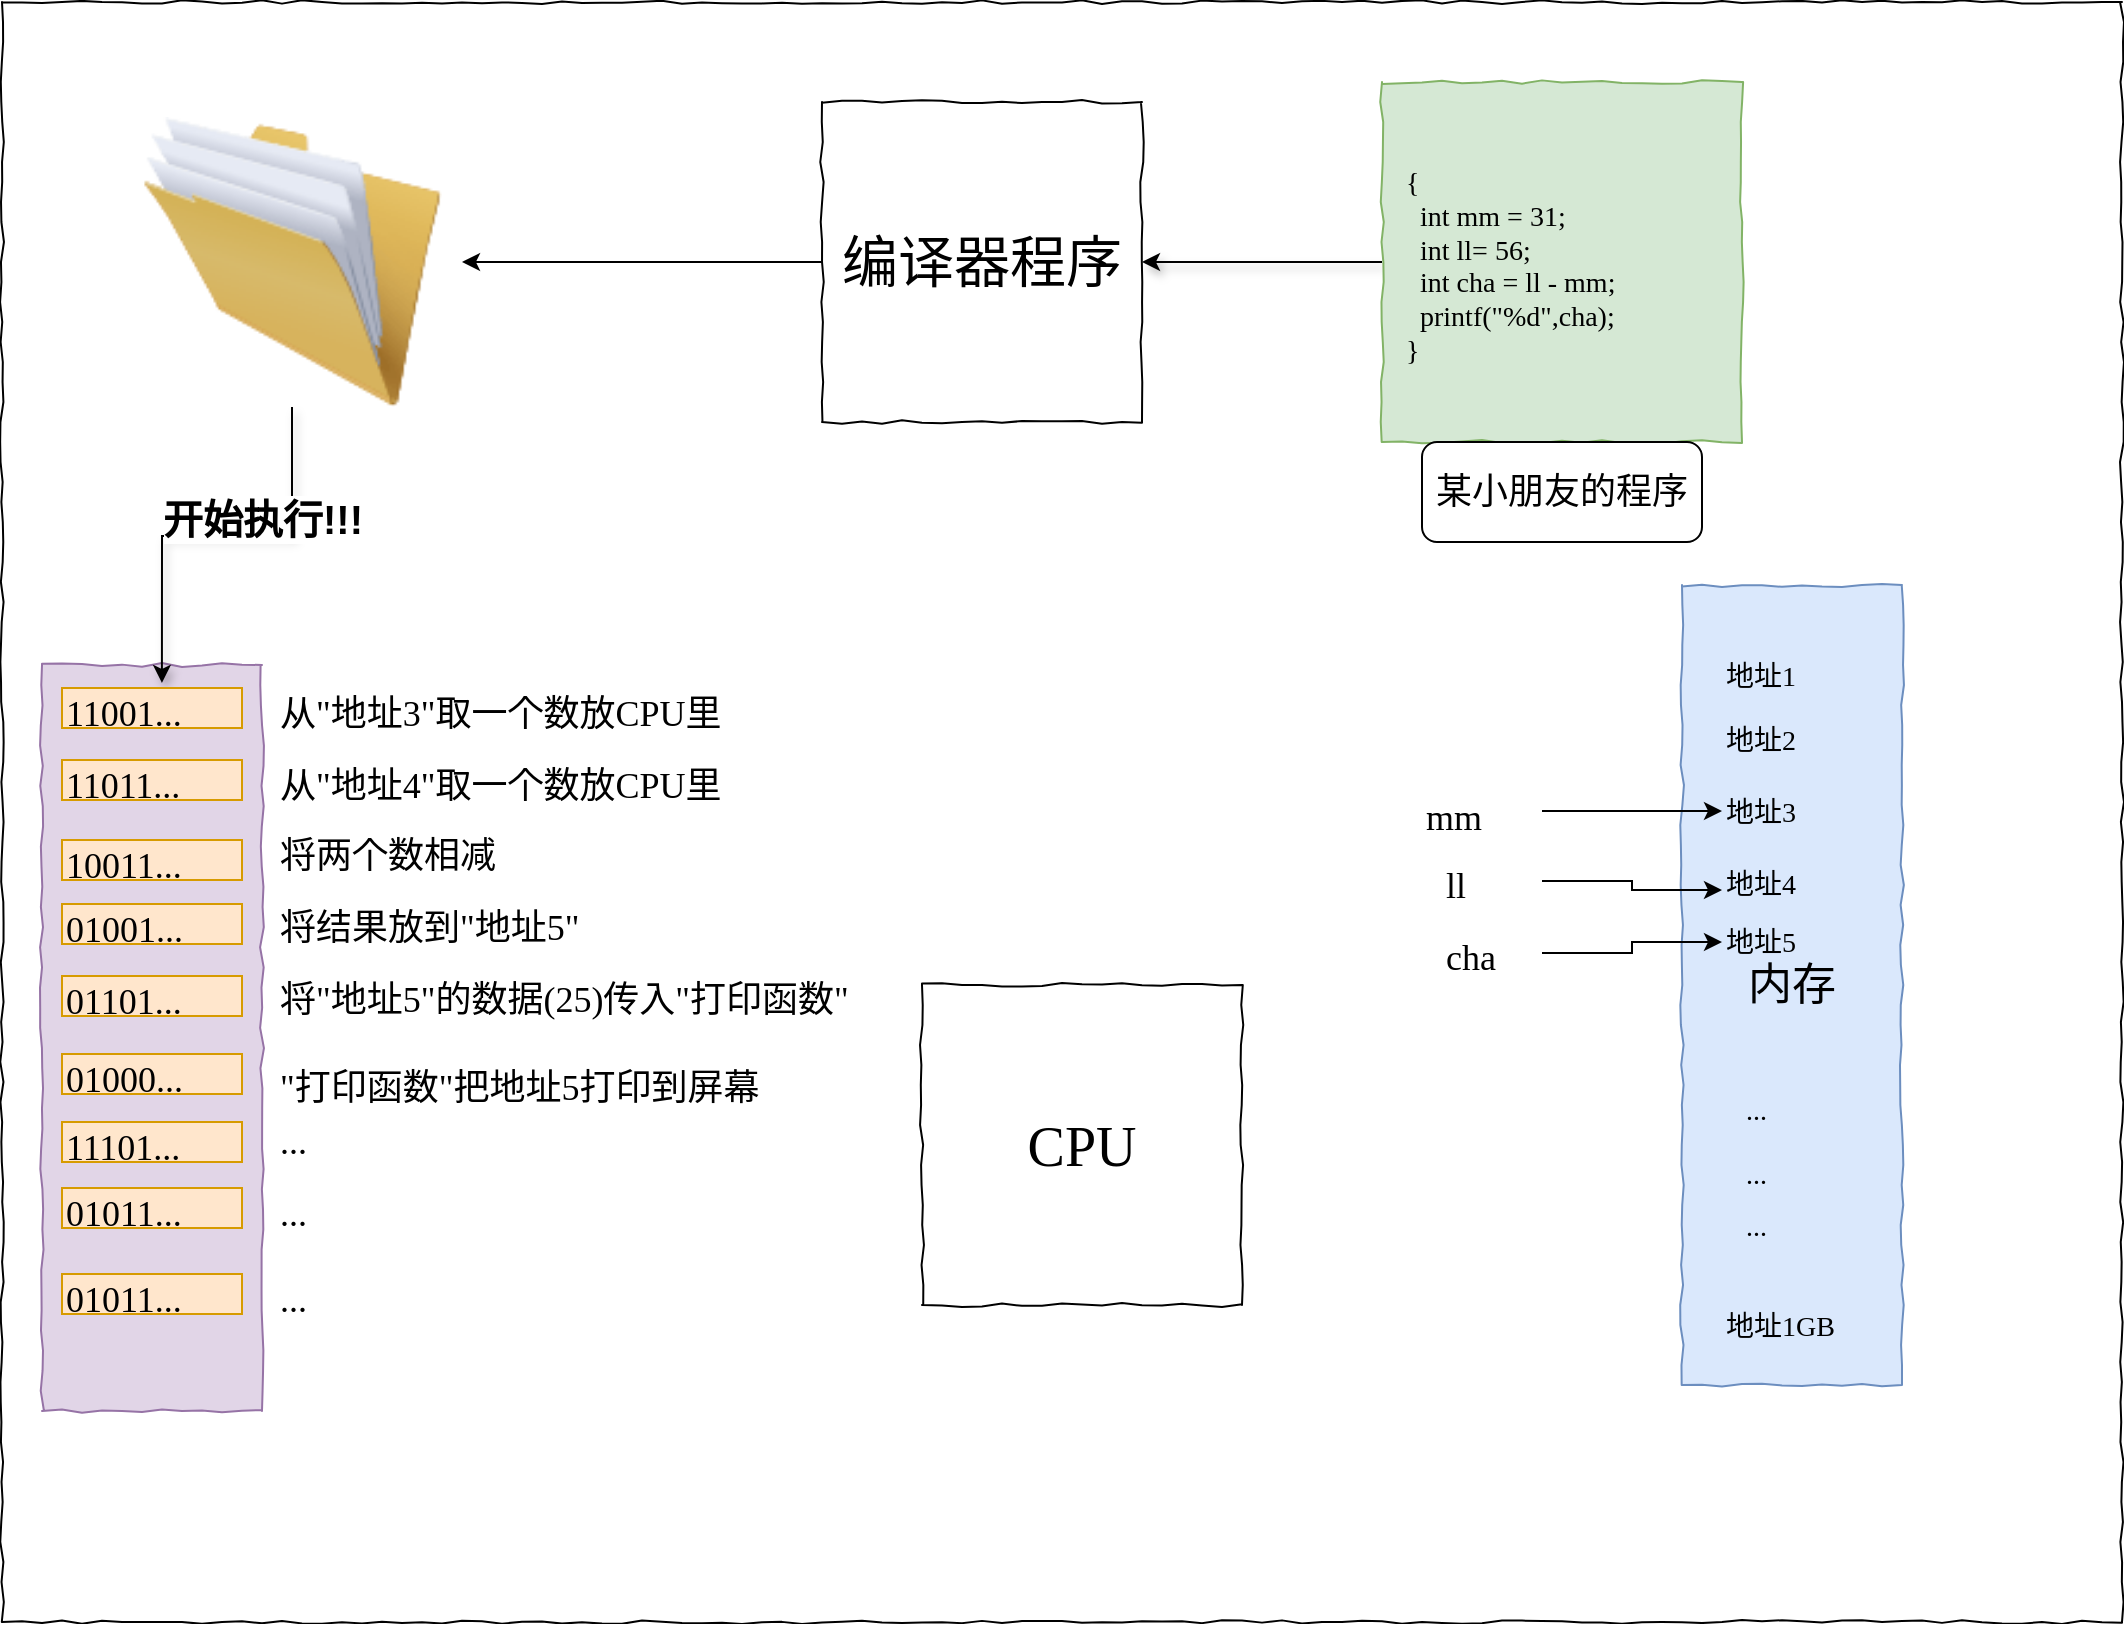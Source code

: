 <mxfile version="12.7.9" type="github">
  <diagram name="Page-1" id="03018318-947c-dd8e-b7a3-06fadd420f32">
    <mxGraphModel dx="2062" dy="1150" grid="1" gridSize="10" guides="1" tooltips="1" connect="1" arrows="1" fold="1" page="1" pageScale="1" pageWidth="1100" pageHeight="850" background="#ffffff" math="0" shadow="0">
      <root>
        <mxCell id="0" />
        <mxCell id="1" parent="0" />
        <mxCell id="677b7b8949515195-1" value="" style="whiteSpace=wrap;html=1;rounded=0;shadow=0;labelBackgroundColor=none;strokeColor=#000000;strokeWidth=1;fillColor=none;fontFamily=Verdana;fontSize=12;fontColor=#000000;align=center;comic=1;" parent="1" vertex="1">
          <mxGeometry x="20" y="20" width="1060" height="810" as="geometry" />
        </mxCell>
        <mxCell id="677b7b8949515195-8" value="" style="whiteSpace=wrap;html=1;rounded=0;shadow=0;labelBackgroundColor=none;strokeWidth=1;fillColor=#e1d5e7;fontFamily=Verdana;fontSize=12;align=center;comic=1;strokeColor=#9673a6;" parent="1" vertex="1">
          <mxGeometry x="40" y="351.5" width="110" height="373" as="geometry" />
        </mxCell>
        <mxCell id="677b7b8949515195-27" value="从&quot;地址3&quot;取一个数放CPU里" style="text;html=1;points=[];align=left;verticalAlign=top;spacingTop=-4;fontSize=18;fontFamily=Verdana" parent="1" vertex="1">
          <mxGeometry x="157" y="363" width="170" height="20" as="geometry" />
        </mxCell>
        <mxCell id="677b7b8949515195-28" value="从&quot;地址4&quot;取一个数放CPU里" style="text;html=1;points=[];align=left;verticalAlign=top;spacingTop=-4;fontSize=18;fontFamily=Verdana" parent="1" vertex="1">
          <mxGeometry x="157" y="399" width="170" height="20" as="geometry" />
        </mxCell>
        <mxCell id="677b7b8949515195-29" value="将两个数相减" style="text;html=1;points=[];align=left;verticalAlign=top;spacingTop=-4;fontSize=18;fontFamily=Verdana" parent="1" vertex="1">
          <mxGeometry x="157" y="434" width="170" height="20" as="geometry" />
        </mxCell>
        <mxCell id="677b7b8949515195-30" value="将结果放到&quot;地址5&quot;" style="text;html=1;points=[];align=left;verticalAlign=top;spacingTop=-4;fontSize=18;fontFamily=Verdana" parent="1" vertex="1">
          <mxGeometry x="157" y="470" width="170" height="20" as="geometry" />
        </mxCell>
        <mxCell id="677b7b8949515195-31" value="..." style="text;html=1;points=[];align=left;verticalAlign=top;spacingTop=-4;fontSize=18;fontFamily=Verdana" parent="1" vertex="1">
          <mxGeometry x="157" y="577" width="170" height="20" as="geometry" />
        </mxCell>
        <mxCell id="677b7b8949515195-32" value="..." style="text;html=1;points=[];align=left;verticalAlign=top;spacingTop=-4;fontSize=18;fontFamily=Verdana" parent="1" vertex="1">
          <mxGeometry x="157" y="613" width="170" height="20" as="geometry" />
        </mxCell>
        <mxCell id="677b7b8949515195-33" value="..." style="text;html=1;points=[];align=left;verticalAlign=top;spacingTop=-4;fontSize=18;fontFamily=Verdana" parent="1" vertex="1">
          <mxGeometry x="157" y="656" width="170" height="20" as="geometry" />
        </mxCell>
        <mxCell id="677b7b8949515195-39" value="将&quot;地址5&quot;的数据(25)传入&quot;打印函数&quot;" style="text;html=1;points=[];align=left;verticalAlign=top;spacingTop=-4;fontSize=18;fontFamily=Verdana" parent="1" vertex="1">
          <mxGeometry x="157" y="506" width="170" height="20" as="geometry" />
        </mxCell>
        <mxCell id="R9MmAXvPLAt7legj11qn-2" value="&lt;font style=&quot;font-size: 22px&quot;&gt;内存&lt;/font&gt;" style="whiteSpace=wrap;html=1;rounded=0;shadow=0;labelBackgroundColor=none;strokeWidth=1;fillColor=#dae8fc;fontFamily=Verdana;fontSize=12;align=center;comic=1;strokeColor=#6c8ebf;" parent="1" vertex="1">
          <mxGeometry x="860" y="311.5" width="110" height="400" as="geometry" />
        </mxCell>
        <mxCell id="R9MmAXvPLAt7legj11qn-3" value="地址1" style="text;html=1;points=[];align=left;verticalAlign=top;spacingTop=-4;fontSize=14;fontFamily=Verdana" parent="1" vertex="1">
          <mxGeometry x="880" y="346.5" width="70" height="20" as="geometry" />
        </mxCell>
        <mxCell id="R9MmAXvPLAt7legj11qn-4" value="地址2" style="text;html=1;points=[];align=left;verticalAlign=top;spacingTop=-4;fontSize=14;fontFamily=Verdana" parent="1" vertex="1">
          <mxGeometry x="880" y="378.5" width="70" height="20" as="geometry" />
        </mxCell>
        <mxCell id="R9MmAXvPLAt7legj11qn-5" value="地址3" style="text;html=1;points=[];align=left;verticalAlign=top;spacingTop=-4;fontSize=14;fontFamily=Verdana" parent="1" vertex="1">
          <mxGeometry x="880" y="414.5" width="70" height="20" as="geometry" />
        </mxCell>
        <mxCell id="R9MmAXvPLAt7legj11qn-6" value="地址4" style="text;html=1;points=[];align=left;verticalAlign=top;spacingTop=-4;fontSize=14;fontFamily=Verdana" parent="1" vertex="1">
          <mxGeometry x="880" y="450.5" width="60" height="20" as="geometry" />
        </mxCell>
        <mxCell id="R9MmAXvPLAt7legj11qn-7" value="地址1GB" style="text;html=1;points=[];align=left;verticalAlign=top;spacingTop=-4;fontSize=14;fontFamily=Verdana" parent="1" vertex="1">
          <mxGeometry x="880" y="671.5" width="60" height="20" as="geometry" />
        </mxCell>
        <mxCell id="R9MmAXvPLAt7legj11qn-8" value="地址5" style="text;html=1;points=[];align=left;verticalAlign=top;spacingTop=-4;fontSize=14;fontFamily=Verdana" parent="1" vertex="1">
          <mxGeometry x="880" y="480" width="40" height="20" as="geometry" />
        </mxCell>
        <mxCell id="R9MmAXvPLAt7legj11qn-9" value="..." style="text;html=1;points=[];align=left;verticalAlign=top;spacingTop=-4;fontSize=14;fontFamily=Verdana" parent="1" vertex="1">
          <mxGeometry x="890" y="563.5" width="50" height="20" as="geometry" />
        </mxCell>
        <mxCell id="R9MmAXvPLAt7legj11qn-10" value="..." style="text;html=1;points=[];align=left;verticalAlign=top;spacingTop=-4;fontSize=14;fontFamily=Verdana" parent="1" vertex="1">
          <mxGeometry x="890" y="595.5" width="50" height="20" as="geometry" />
        </mxCell>
        <mxCell id="R9MmAXvPLAt7legj11qn-11" value="..." style="text;html=1;points=[];align=left;verticalAlign=top;spacingTop=-4;fontSize=14;fontFamily=Verdana" parent="1" vertex="1">
          <mxGeometry x="890" y="621.5" width="50" height="20" as="geometry" />
        </mxCell>
        <mxCell id="R9MmAXvPLAt7legj11qn-12" value="CPU" style="whiteSpace=wrap;html=1;rounded=0;shadow=0;labelBackgroundColor=none;strokeWidth=1;fontFamily=Verdana;fontSize=28;align=center;comic=1;" parent="1" vertex="1">
          <mxGeometry x="480" y="511.5" width="160" height="160" as="geometry" />
        </mxCell>
        <mxCell id="R9MmAXvPLAt7legj11qn-17" style="edgeStyle=orthogonalEdgeStyle;rounded=0;orthogonalLoop=1;jettySize=auto;html=1;shadow=1;jumpSize=10;" parent="1" source="R9MmAXvPLAt7legj11qn-13" target="R9MmAXvPLAt7legj11qn-16" edge="1">
          <mxGeometry relative="1" as="geometry" />
        </mxCell>
        <mxCell id="R9MmAXvPLAt7legj11qn-13" value="" style="whiteSpace=wrap;html=1;rounded=0;shadow=0;labelBackgroundColor=none;strokeWidth=1;fillColor=#d5e8d4;fontFamily=Verdana;fontSize=12;align=center;comic=1;strokeColor=#82b366;" parent="1" vertex="1">
          <mxGeometry x="710" y="60" width="180" height="180" as="geometry" />
        </mxCell>
        <mxCell id="R9MmAXvPLAt7legj11qn-15" value="{&lt;br&gt;&amp;nbsp; int mm = 31;&lt;br&gt;&amp;nbsp; int ll= 56;&lt;br&gt;&amp;nbsp; int cha = ll - mm;&lt;br&gt;&amp;nbsp; printf(&quot;%d&quot;,cha);&lt;br&gt;}" style="text;html=1;points=[];align=left;verticalAlign=top;spacingTop=-4;fontSize=14;fontFamily=Verdana" parent="1" vertex="1">
          <mxGeometry x="720" y="100" width="160" height="90" as="geometry" />
        </mxCell>
        <mxCell id="R9MmAXvPLAt7legj11qn-18" style="edgeStyle=orthogonalEdgeStyle;rounded=0;orthogonalLoop=1;jettySize=auto;html=1;entryX=0.545;entryY=0.024;entryDx=0;entryDy=0;entryPerimeter=0;shadow=1;" parent="1" source="909S9RIOWavVKljGzQq5-8" target="677b7b8949515195-8" edge="1">
          <mxGeometry relative="1" as="geometry" />
        </mxCell>
        <mxCell id="909S9RIOWavVKljGzQq5-10" value="&lt;b&gt;&lt;font style=&quot;font-size: 20px&quot;&gt;开始执行!!!&lt;/font&gt;&lt;/b&gt;" style="text;html=1;align=center;verticalAlign=middle;resizable=0;points=[];labelBackgroundColor=#ffffff;" vertex="1" connectable="0" parent="R9MmAXvPLAt7legj11qn-18">
          <mxGeometry x="-0.455" y="-15" relative="1" as="geometry">
            <mxPoint as="offset" />
          </mxGeometry>
        </mxCell>
        <mxCell id="909S9RIOWavVKljGzQq5-9" style="edgeStyle=orthogonalEdgeStyle;rounded=0;orthogonalLoop=1;jettySize=auto;html=1;" edge="1" parent="1" source="R9MmAXvPLAt7legj11qn-16" target="909S9RIOWavVKljGzQq5-8">
          <mxGeometry relative="1" as="geometry" />
        </mxCell>
        <mxCell id="R9MmAXvPLAt7legj11qn-16" value="编译器程序" style="whiteSpace=wrap;html=1;rounded=0;shadow=0;labelBackgroundColor=none;strokeWidth=1;fontFamily=Verdana;fontSize=28;align=center;comic=1;" parent="1" vertex="1">
          <mxGeometry x="430" y="70" width="160" height="160" as="geometry" />
        </mxCell>
        <mxCell id="R9MmAXvPLAt7legj11qn-22" value="&quot;打印函数&quot;把地址5打印到屏幕" style="text;html=1;points=[];align=left;verticalAlign=top;spacingTop=-4;fontSize=18;fontFamily=Verdana" parent="1" vertex="1">
          <mxGeometry x="157" y="550" width="170" height="20" as="geometry" />
        </mxCell>
        <mxCell id="R9MmAXvPLAt7legj11qn-23" value="11001..." style="text;html=1;points=[];align=left;verticalAlign=top;spacingTop=-4;fontSize=18;fontFamily=Verdana;fillColor=#ffe6cc;strokeColor=#d79b00;" parent="1" vertex="1">
          <mxGeometry x="50" y="363" width="90" height="20" as="geometry" />
        </mxCell>
        <mxCell id="R9MmAXvPLAt7legj11qn-24" value="11011..." style="text;html=1;points=[];align=left;verticalAlign=top;spacingTop=-4;fontSize=18;fontFamily=Verdana;fillColor=#ffe6cc;strokeColor=#d79b00;" parent="1" vertex="1">
          <mxGeometry x="50" y="399" width="90" height="20" as="geometry" />
        </mxCell>
        <mxCell id="R9MmAXvPLAt7legj11qn-25" value="10011..." style="text;html=1;points=[];align=left;verticalAlign=top;spacingTop=-4;fontSize=18;fontFamily=Verdana;fillColor=#ffe6cc;strokeColor=#d79b00;" parent="1" vertex="1">
          <mxGeometry x="50" y="439" width="90" height="20" as="geometry" />
        </mxCell>
        <mxCell id="R9MmAXvPLAt7legj11qn-26" value="01001..." style="text;html=1;points=[];align=left;verticalAlign=top;spacingTop=-4;fontSize=18;fontFamily=Verdana;fillColor=#ffe6cc;strokeColor=#d79b00;" parent="1" vertex="1">
          <mxGeometry x="50" y="471" width="90" height="20" as="geometry" />
        </mxCell>
        <mxCell id="R9MmAXvPLAt7legj11qn-27" value="01101..." style="text;html=1;points=[];align=left;verticalAlign=top;spacingTop=-4;fontSize=18;fontFamily=Verdana;fillColor=#ffe6cc;strokeColor=#d79b00;" parent="1" vertex="1">
          <mxGeometry x="50" y="507" width="90" height="20" as="geometry" />
        </mxCell>
        <mxCell id="R9MmAXvPLAt7legj11qn-28" value="01000..." style="text;html=1;points=[];align=left;verticalAlign=top;spacingTop=-4;fontSize=18;fontFamily=Verdana;fillColor=#ffe6cc;strokeColor=#d79b00;" parent="1" vertex="1">
          <mxGeometry x="50" y="546" width="90" height="20" as="geometry" />
        </mxCell>
        <mxCell id="R9MmAXvPLAt7legj11qn-29" value="11101..." style="text;html=1;points=[];align=left;verticalAlign=top;spacingTop=-4;fontSize=18;fontFamily=Verdana;fillColor=#ffe6cc;strokeColor=#d79b00;" parent="1" vertex="1">
          <mxGeometry x="50" y="580" width="90" height="20" as="geometry" />
        </mxCell>
        <mxCell id="R9MmAXvPLAt7legj11qn-30" value="01011..." style="text;html=1;points=[];align=left;verticalAlign=top;spacingTop=-4;fontSize=18;fontFamily=Verdana;fillColor=#ffe6cc;strokeColor=#d79b00;" parent="1" vertex="1">
          <mxGeometry x="50" y="613" width="90" height="20" as="geometry" />
        </mxCell>
        <mxCell id="R9MmAXvPLAt7legj11qn-31" value="01011..." style="text;html=1;points=[];align=left;verticalAlign=top;spacingTop=-4;fontSize=18;fontFamily=Verdana;fillColor=#ffe6cc;strokeColor=#d79b00;" parent="1" vertex="1">
          <mxGeometry x="50" y="656" width="90" height="20" as="geometry" />
        </mxCell>
        <mxCell id="R9MmAXvPLAt7legj11qn-32" value="某小朋友的程序" style="rounded=1;whiteSpace=wrap;html=1;fontSize=18;" parent="1" vertex="1">
          <mxGeometry x="730" y="240" width="140" height="50" as="geometry" />
        </mxCell>
        <mxCell id="909S9RIOWavVKljGzQq5-4" style="edgeStyle=orthogonalEdgeStyle;rounded=0;orthogonalLoop=1;jettySize=auto;html=1;" edge="1" parent="1" source="909S9RIOWavVKljGzQq5-1" target="R9MmAXvPLAt7legj11qn-5">
          <mxGeometry relative="1" as="geometry" />
        </mxCell>
        <mxCell id="909S9RIOWavVKljGzQq5-1" value="mm" style="text;html=1;points=[];align=left;verticalAlign=top;spacingTop=-4;fontSize=18;fontFamily=Verdana" vertex="1" parent="1">
          <mxGeometry x="730" y="414.5" width="60" height="20" as="geometry" />
        </mxCell>
        <mxCell id="909S9RIOWavVKljGzQq5-5" style="edgeStyle=orthogonalEdgeStyle;rounded=0;orthogonalLoop=1;jettySize=auto;html=1;entryX=0;entryY=0.675;entryDx=0;entryDy=0;entryPerimeter=0;" edge="1" parent="1" source="909S9RIOWavVKljGzQq5-2" target="R9MmAXvPLAt7legj11qn-6">
          <mxGeometry relative="1" as="geometry" />
        </mxCell>
        <mxCell id="909S9RIOWavVKljGzQq5-2" value="ll" style="text;html=1;points=[];align=left;verticalAlign=top;spacingTop=-4;fontSize=18;fontFamily=Verdana" vertex="1" parent="1">
          <mxGeometry x="740" y="449" width="50" height="21" as="geometry" />
        </mxCell>
        <mxCell id="909S9RIOWavVKljGzQq5-6" style="edgeStyle=orthogonalEdgeStyle;rounded=0;orthogonalLoop=1;jettySize=auto;html=1;" edge="1" parent="1" source="909S9RIOWavVKljGzQq5-3" target="R9MmAXvPLAt7legj11qn-8">
          <mxGeometry relative="1" as="geometry" />
        </mxCell>
        <mxCell id="909S9RIOWavVKljGzQq5-3" value="cha" style="text;html=1;points=[];align=left;verticalAlign=top;spacingTop=-4;fontSize=18;fontFamily=Verdana" vertex="1" parent="1">
          <mxGeometry x="740" y="485" width="50" height="21" as="geometry" />
        </mxCell>
        <mxCell id="909S9RIOWavVKljGzQq5-8" value="" style="image;html=1;labelBackgroundColor=#ffffff;image=img/lib/clip_art/general/Full_Folder_128x128.png" vertex="1" parent="1">
          <mxGeometry x="80" y="77.5" width="170" height="145" as="geometry" />
        </mxCell>
      </root>
    </mxGraphModel>
  </diagram>
</mxfile>
